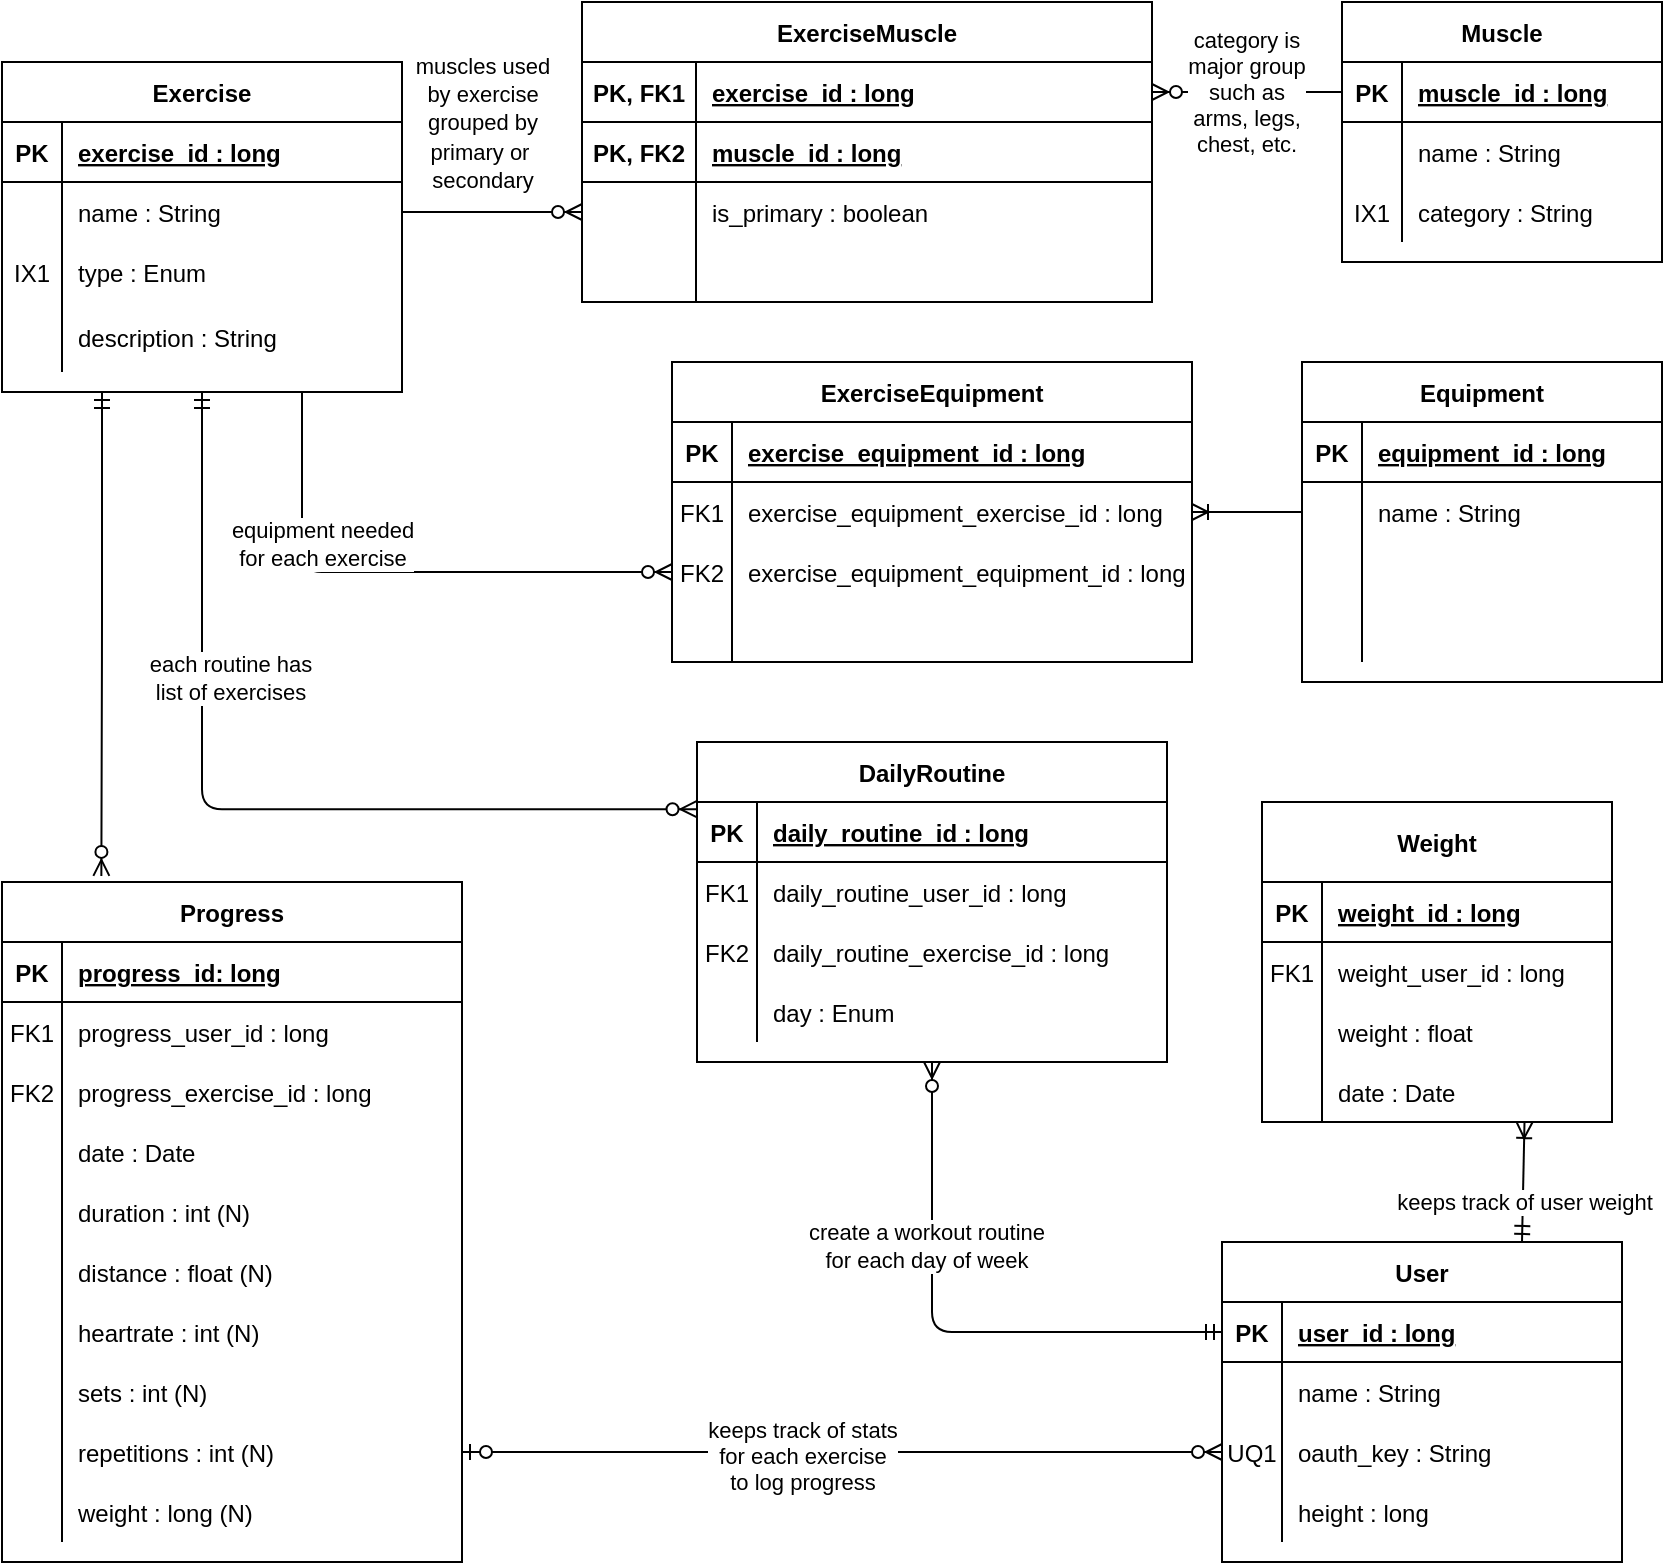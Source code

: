 <mxfile version="13.8.1" type="device"><diagram id="Q6YfByepirMHfdgDxiGw" name="Page-1"><mxGraphModel dx="1024" dy="472" grid="1" gridSize="10" guides="1" tooltips="1" connect="1" arrows="1" fold="1" page="1" pageScale="1" pageWidth="850" pageHeight="1100" math="0" shadow="0"><root><mxCell id="0"/><mxCell id="1" parent="0"/><mxCell id="9hliLJSUuDG-UG1t3mNE-100" value="" style="fontSize=12;html=1;endArrow=ERzeroToMany;endFill=1;exitX=1;exitY=0.5;exitDx=0;exitDy=0;entryX=0;entryY=0.5;entryDx=0;entryDy=0;" parent="1" source="9hliLJSUuDG-UG1t3mNE-5" edge="1" target="9hliLJSUuDG-UG1t3mNE-18"><mxGeometry width="100" height="100" relative="1" as="geometry"><mxPoint x="250" y="220" as="sourcePoint"/><mxPoint x="300" y="205" as="targetPoint"/></mxGeometry></mxCell><mxCell id="RDluwMORNLAqVn_TTHdL-29" value="&lt;span style=&quot;color: rgba(0 , 0 , 0 , 0) ; font-family: monospace ; font-size: 0px ; background-color: rgb(248 , 249 , 250)&quot;&gt;%3CmxGraphModel%3E%3Croot%3E%3CmxCell%20id%3D%220%22%2F%3E%3CmxCell%20id%3D%221%22%20parent%3D%220%22%2F%3E%3CmxCell%20id%3D%222%22%20value%3D%22muscles%20targeted%26lt%3Bbr%26gt%3Bby%20exercise%20grouped%26lt%3Bbr%26gt%3Bby%20primary%20and%26amp%3Bnbsp%3B%26lt%3Bbr%26gt%3Bsecondary%22%20style%3D%22edgeLabel%3Bhtml%3D1%3Balign%3Dcenter%3BverticalAlign%3Dmiddle%3Bresizable%3D0%3Bpoints%3D%5B%5D%3B%22%20vertex%3D%221%22%20connectable%3D%220%22%20parent%3D%221%22%3E%3CmxGeometry%20x%3D%22291%22%20y%3D%22166%22%20as%3D%22geometry%22%2F%3E%3C%2FmxCell%3E%3C%2Froot%3E%3C%2FmxGraphModel%3E&lt;/span&gt;&lt;span style=&quot;color: rgba(0 , 0 , 0 , 0) ; font-family: monospace ; font-size: 0px ; background-color: rgb(248 , 249 , 250)&quot;&gt;%3CmxGraphModel%3E%3Croot%3E%3CmxCell%20id%3D%220%22%2F%3E%3CmxCell%20id%3D%221%22%20parent%3D%220%22%2F%3E%3CmxCell%20id%3D%222%22%20value%3D%22muscles%20targeted%26lt%3Bbr%26gt%3Bby%20exercise%20grouped%26lt%3Bbr%26gt%3Bby%20primary%20and%26amp%3Bnbsp%3B%26lt%3Bbr%26gt%3Bsecondary%22%20style%3D%22edgeLabel%3Bhtml%3D1%3Balign%3Dcenter%3BverticalAlign%3Dmiddle%3Bresizable%3D0%3Bpoints%3D%5B%5D%3B%22%20vertex%3D%221%22%20connectable%3D%220%22%20parent%3D%221%22%3E%3CmxGeometry%20x%3D%22291%22%20y%3D%22166%22%20as%3D%22geometry%22%2F%3E%3C%2FmxCell%3E%3C%2Froot%3E%3C%2FmxGraphModel%3E&lt;/span&gt;" style="edgeLabel;html=1;align=center;verticalAlign=middle;resizable=0;points=[];" vertex="1" connectable="0" parent="9hliLJSUuDG-UG1t3mNE-100"><mxGeometry x="0.147" y="-1" relative="1" as="geometry"><mxPoint as="offset"/></mxGeometry></mxCell><mxCell id="9hliLJSUuDG-UG1t3mNE-103" value="" style="fontSize=12;html=1;endArrow=ERzeroToMany;entryX=0;entryY=0.5;entryDx=0;entryDy=0;exitX=0.75;exitY=1;exitDx=0;exitDy=0;edgeStyle=orthogonalEdgeStyle;endFill=1;" parent="1" source="9hliLJSUuDG-UG1t3mNE-1" target="9hliLJSUuDG-UG1t3mNE-94" edge="1"><mxGeometry width="100" height="100" relative="1" as="geometry"><mxPoint x="210" y="260" as="sourcePoint"/><mxPoint x="350" y="250" as="targetPoint"/></mxGeometry></mxCell><mxCell id="RDluwMORNLAqVn_TTHdL-28" value="equipment needed&lt;br&gt;for each exercise" style="edgeLabel;html=1;align=center;verticalAlign=middle;resizable=0;points=[];" vertex="1" connectable="0" parent="9hliLJSUuDG-UG1t3mNE-103"><mxGeometry x="-0.277" y="14" relative="1" as="geometry"><mxPoint as="offset"/></mxGeometry></mxCell><mxCell id="9hliLJSUuDG-UG1t3mNE-104" value="" style="fontSize=12;html=1;endArrow=ERoneToMany;edgeStyle=elbowEdgeStyle;entryX=1;entryY=0.5;entryDx=0;entryDy=0;exitX=0;exitY=0.5;exitDx=0;exitDy=0;" parent="1" source="9hliLJSUuDG-UG1t3mNE-31" target="9hliLJSUuDG-UG1t3mNE-91" edge="1"><mxGeometry width="100" height="100" relative="1" as="geometry"><mxPoint x="676" y="450" as="sourcePoint"/><mxPoint x="620" y="550" as="targetPoint"/></mxGeometry></mxCell><mxCell id="9hliLJSUuDG-UG1t3mNE-105" value="" style="edgeStyle=entityRelationEdgeStyle;fontSize=12;html=1;endArrow=ERzeroToMany;entryX=1;entryY=0.5;entryDx=0;entryDy=0;exitX=0;exitY=0.5;exitDx=0;exitDy=0;endFill=1;" parent="1" source="9hliLJSUuDG-UG1t3mNE-41" target="9hliLJSUuDG-UG1t3mNE-15" edge="1"><mxGeometry width="100" height="100" relative="1" as="geometry"><mxPoint x="860" y="50" as="sourcePoint"/><mxPoint x="690" y="50" as="targetPoint"/></mxGeometry></mxCell><mxCell id="RDluwMORNLAqVn_TTHdL-31" value="category is&lt;br&gt;major group&lt;br&gt;such as&lt;br&gt;arms, legs,&lt;br&gt;chest, etc." style="edgeLabel;html=1;align=center;verticalAlign=middle;resizable=0;points=[];" vertex="1" connectable="0" parent="9hliLJSUuDG-UG1t3mNE-105"><mxGeometry x="0.018" relative="1" as="geometry"><mxPoint as="offset"/></mxGeometry></mxCell><mxCell id="9hliLJSUuDG-UG1t3mNE-178" value="" style="fontSize=12;html=1;endArrow=ERoneToMany;startArrow=ERmandOne;startFill=0;exitX=0.75;exitY=0;exitDx=0;exitDy=0;entryX=0.75;entryY=1;entryDx=0;entryDy=0;" parent="1" source="9hliLJSUuDG-UG1t3mNE-108" target="9hliLJSUuDG-UG1t3mNE-124" edge="1"><mxGeometry width="100" height="100" relative="1" as="geometry"><mxPoint x="780" y="638" as="sourcePoint"/><mxPoint x="780" y="620" as="targetPoint"/></mxGeometry></mxCell><mxCell id="RDluwMORNLAqVn_TTHdL-20" value="keeps track of user weight" style="edgeLabel;html=1;align=center;verticalAlign=middle;resizable=0;points=[];" vertex="1" connectable="0" parent="9hliLJSUuDG-UG1t3mNE-178"><mxGeometry x="-0.327" relative="1" as="geometry"><mxPoint as="offset"/></mxGeometry></mxCell><mxCell id="9hliLJSUuDG-UG1t3mNE-179" value="" style="fontSize=12;html=1;endArrow=ERzeroToMany;startArrow=ERmandOne;startFill=0;exitX=0;exitY=0.5;exitDx=0;exitDy=0;edgeStyle=orthogonalEdgeStyle;elbow=vertical;entryX=0.5;entryY=1;entryDx=0;entryDy=0;endFill=1;" parent="1" source="9hliLJSUuDG-UG1t3mNE-109" target="9hliLJSUuDG-UG1t3mNE-152" edge="1"><mxGeometry width="100" height="100" relative="1" as="geometry"><mxPoint x="630" y="552" as="sourcePoint"/><mxPoint x="440" y="590" as="targetPoint"/></mxGeometry></mxCell><mxCell id="RDluwMORNLAqVn_TTHdL-21" value="create a workout routine&lt;br&gt;for each day of week" style="edgeLabel;html=1;align=center;verticalAlign=middle;resizable=0;points=[];" vertex="1" connectable="0" parent="9hliLJSUuDG-UG1t3mNE-179"><mxGeometry x="0.036" y="-43" relative="1" as="geometry"><mxPoint x="-46" y="-43" as="offset"/></mxGeometry></mxCell><mxCell id="9hliLJSUuDG-UG1t3mNE-218" value="" style="fontSize=12;html=1;endArrow=ERzeroToMany;startArrow=ERmandOne;startFill=0;entryX=-0.001;entryY=0.12;entryDx=0;entryDy=0;exitX=0.5;exitY=1;exitDx=0;exitDy=0;entryPerimeter=0;edgeStyle=orthogonalEdgeStyle;endFill=1;" parent="1" target="9hliLJSUuDG-UG1t3mNE-153" edge="1" source="9hliLJSUuDG-UG1t3mNE-1"><mxGeometry width="100" height="100" relative="1" as="geometry"><mxPoint x="160" y="260" as="sourcePoint"/><mxPoint x="185" y="340" as="targetPoint"/></mxGeometry></mxCell><mxCell id="RDluwMORNLAqVn_TTHdL-23" value="each routine has &lt;br&gt;list of exercises" style="edgeLabel;html=1;align=center;verticalAlign=middle;resizable=0;points=[];" vertex="1" connectable="0" parent="9hliLJSUuDG-UG1t3mNE-218"><mxGeometry x="-0.024" y="66" relative="1" as="geometry"><mxPoint as="offset"/></mxGeometry></mxCell><mxCell id="9hliLJSUuDG-UG1t3mNE-219" value="" style="edgeStyle=entityRelationEdgeStyle;fontSize=12;html=1;endArrow=ERzeroToMany;exitX=1;exitY=0.5;exitDx=0;exitDy=0;startArrow=ERzeroToOne;startFill=1;endFill=1;entryX=0;entryY=0.5;entryDx=0;entryDy=0;" parent="1" source="9hliLJSUuDG-UG1t3mNE-212" target="9hliLJSUuDG-UG1t3mNE-115" edge="1"><mxGeometry width="100" height="100" relative="1" as="geometry"><mxPoint x="321" y="653" as="sourcePoint"/><mxPoint x="730" y="860" as="targetPoint"/></mxGeometry></mxCell><mxCell id="RDluwMORNLAqVn_TTHdL-24" value="keeps track of stats &lt;br&gt;for each exercise&lt;br&gt;to log progress" style="edgeLabel;html=1;align=center;verticalAlign=middle;resizable=0;points=[];" vertex="1" connectable="0" parent="9hliLJSUuDG-UG1t3mNE-219"><mxGeometry x="-0.109" y="-2" relative="1" as="geometry"><mxPoint as="offset"/></mxGeometry></mxCell><mxCell id="9hliLJSUuDG-UG1t3mNE-221" value="" style="edgeStyle=orthogonalEdgeStyle;fontSize=12;html=1;endArrow=ERzeroToMany;entryX=0.216;entryY=-0.009;entryDx=0;entryDy=0;startArrow=ERmandOne;startFill=0;endFill=1;jumpSize=6;exitX=0.25;exitY=1;exitDx=0;exitDy=0;entryPerimeter=0;" parent="1" target="9hliLJSUuDG-UG1t3mNE-165" edge="1" source="9hliLJSUuDG-UG1t3mNE-1"><mxGeometry width="100" height="100" relative="1" as="geometry"><mxPoint x="30" y="265" as="sourcePoint"/><mxPoint x="520" y="430" as="targetPoint"/></mxGeometry></mxCell><mxCell id="9hliLJSUuDG-UG1t3mNE-87" value="ExerciseEquipment" style="shape=table;startSize=30;container=1;collapsible=1;childLayout=tableLayout;fixedRows=1;rowLines=0;fontStyle=1;align=center;resizeLast=1;" parent="1" vertex="1"><mxGeometry x="345" y="240" width="260" height="150" as="geometry"/></mxCell><mxCell id="9hliLJSUuDG-UG1t3mNE-88" value="" style="shape=partialRectangle;collapsible=0;dropTarget=0;pointerEvents=0;fillColor=none;top=0;left=0;bottom=1;right=0;points=[[0,0.5],[1,0.5]];portConstraint=eastwest;" parent="9hliLJSUuDG-UG1t3mNE-87" vertex="1"><mxGeometry y="30" width="260" height="30" as="geometry"/></mxCell><mxCell id="9hliLJSUuDG-UG1t3mNE-89" value="PK" style="shape=partialRectangle;connectable=0;fillColor=none;top=0;left=0;bottom=0;right=0;fontStyle=1;overflow=hidden;" parent="9hliLJSUuDG-UG1t3mNE-88" vertex="1"><mxGeometry width="30" height="30" as="geometry"/></mxCell><mxCell id="9hliLJSUuDG-UG1t3mNE-90" value="exercise_equipment_id : long" style="shape=partialRectangle;connectable=0;fillColor=none;top=0;left=0;bottom=0;right=0;align=left;spacingLeft=6;fontStyle=5;overflow=hidden;" parent="9hliLJSUuDG-UG1t3mNE-88" vertex="1"><mxGeometry x="30" width="230" height="30" as="geometry"/></mxCell><mxCell id="9hliLJSUuDG-UG1t3mNE-91" value="" style="shape=partialRectangle;collapsible=0;dropTarget=0;pointerEvents=0;fillColor=none;top=0;left=0;bottom=0;right=0;points=[[0,0.5],[1,0.5]];portConstraint=eastwest;" parent="9hliLJSUuDG-UG1t3mNE-87" vertex="1"><mxGeometry y="60" width="260" height="30" as="geometry"/></mxCell><mxCell id="9hliLJSUuDG-UG1t3mNE-92" value="FK1" style="shape=partialRectangle;connectable=0;fillColor=none;top=0;left=0;bottom=0;right=0;editable=1;overflow=hidden;" parent="9hliLJSUuDG-UG1t3mNE-91" vertex="1"><mxGeometry width="30" height="30" as="geometry"/></mxCell><mxCell id="9hliLJSUuDG-UG1t3mNE-93" value="exercise_equipment_exercise_id : long" style="shape=partialRectangle;connectable=0;fillColor=none;top=0;left=0;bottom=0;right=0;align=left;spacingLeft=6;overflow=hidden;" parent="9hliLJSUuDG-UG1t3mNE-91" vertex="1"><mxGeometry x="30" width="230" height="30" as="geometry"/></mxCell><mxCell id="9hliLJSUuDG-UG1t3mNE-94" value="" style="shape=partialRectangle;collapsible=0;dropTarget=0;pointerEvents=0;fillColor=none;top=0;left=0;bottom=0;right=0;points=[[0,0.5],[1,0.5]];portConstraint=eastwest;" parent="9hliLJSUuDG-UG1t3mNE-87" vertex="1"><mxGeometry y="90" width="260" height="30" as="geometry"/></mxCell><mxCell id="9hliLJSUuDG-UG1t3mNE-95" value="FK2" style="shape=partialRectangle;connectable=0;fillColor=none;top=0;left=0;bottom=0;right=0;editable=1;overflow=hidden;" parent="9hliLJSUuDG-UG1t3mNE-94" vertex="1"><mxGeometry width="30" height="30" as="geometry"/></mxCell><mxCell id="9hliLJSUuDG-UG1t3mNE-96" value="exercise_equipment_equipment_id : long" style="shape=partialRectangle;connectable=0;fillColor=none;top=0;left=0;bottom=0;right=0;align=left;spacingLeft=6;overflow=hidden;" parent="9hliLJSUuDG-UG1t3mNE-94" vertex="1"><mxGeometry x="30" width="230" height="30" as="geometry"/></mxCell><mxCell id="9hliLJSUuDG-UG1t3mNE-97" value="" style="shape=partialRectangle;collapsible=0;dropTarget=0;pointerEvents=0;fillColor=none;top=0;left=0;bottom=0;right=0;points=[[0,0.5],[1,0.5]];portConstraint=eastwest;" parent="9hliLJSUuDG-UG1t3mNE-87" vertex="1"><mxGeometry y="120" width="260" height="30" as="geometry"/></mxCell><mxCell id="9hliLJSUuDG-UG1t3mNE-98" value="" style="shape=partialRectangle;connectable=0;fillColor=none;top=0;left=0;bottom=0;right=0;editable=1;overflow=hidden;" parent="9hliLJSUuDG-UG1t3mNE-97" vertex="1"><mxGeometry width="30" height="30" as="geometry"/></mxCell><mxCell id="9hliLJSUuDG-UG1t3mNE-99" value="" style="shape=partialRectangle;connectable=0;fillColor=none;top=0;left=0;bottom=0;right=0;align=left;spacingLeft=6;overflow=hidden;" parent="9hliLJSUuDG-UG1t3mNE-97" vertex="1"><mxGeometry x="30" width="230" height="30" as="geometry"/></mxCell><mxCell id="9hliLJSUuDG-UG1t3mNE-1" value="Exercise" style="shape=table;startSize=30;container=1;collapsible=1;childLayout=tableLayout;fixedRows=1;rowLines=0;fontStyle=1;align=center;resizeLast=1;" parent="1" vertex="1"><mxGeometry x="10" y="90" width="200" height="165" as="geometry"/></mxCell><mxCell id="9hliLJSUuDG-UG1t3mNE-2" value="" style="shape=partialRectangle;collapsible=0;dropTarget=0;pointerEvents=0;fillColor=none;top=0;left=0;bottom=1;right=0;points=[[0,0.5],[1,0.5]];portConstraint=eastwest;" parent="9hliLJSUuDG-UG1t3mNE-1" vertex="1"><mxGeometry y="30" width="200" height="30" as="geometry"/></mxCell><mxCell id="9hliLJSUuDG-UG1t3mNE-3" value="PK" style="shape=partialRectangle;connectable=0;fillColor=none;top=0;left=0;bottom=0;right=0;fontStyle=1;overflow=hidden;" parent="9hliLJSUuDG-UG1t3mNE-2" vertex="1"><mxGeometry width="30" height="30" as="geometry"/></mxCell><mxCell id="9hliLJSUuDG-UG1t3mNE-4" value="exercise_id : long" style="shape=partialRectangle;connectable=0;fillColor=none;top=0;left=0;bottom=0;right=0;align=left;spacingLeft=6;fontStyle=5;overflow=hidden;" parent="9hliLJSUuDG-UG1t3mNE-2" vertex="1"><mxGeometry x="30" width="170" height="30" as="geometry"/></mxCell><mxCell id="9hliLJSUuDG-UG1t3mNE-5" value="" style="shape=partialRectangle;collapsible=0;dropTarget=0;pointerEvents=0;fillColor=none;top=0;left=0;bottom=0;right=0;points=[[0,0.5],[1,0.5]];portConstraint=eastwest;" parent="9hliLJSUuDG-UG1t3mNE-1" vertex="1"><mxGeometry y="60" width="200" height="30" as="geometry"/></mxCell><mxCell id="9hliLJSUuDG-UG1t3mNE-6" value="" style="shape=partialRectangle;connectable=0;fillColor=none;top=0;left=0;bottom=0;right=0;editable=1;overflow=hidden;" parent="9hliLJSUuDG-UG1t3mNE-5" vertex="1"><mxGeometry width="30" height="30" as="geometry"/></mxCell><mxCell id="9hliLJSUuDG-UG1t3mNE-7" value="name : String" style="shape=partialRectangle;connectable=0;fillColor=none;top=0;left=0;bottom=0;right=0;align=left;spacingLeft=6;overflow=hidden;" parent="9hliLJSUuDG-UG1t3mNE-5" vertex="1"><mxGeometry x="30" width="170" height="30" as="geometry"/></mxCell><mxCell id="9hliLJSUuDG-UG1t3mNE-8" value="" style="shape=partialRectangle;collapsible=0;dropTarget=0;pointerEvents=0;fillColor=none;top=0;left=0;bottom=0;right=0;points=[[0,0.5],[1,0.5]];portConstraint=eastwest;" parent="9hliLJSUuDG-UG1t3mNE-1" vertex="1"><mxGeometry y="90" width="200" height="30" as="geometry"/></mxCell><mxCell id="9hliLJSUuDG-UG1t3mNE-9" value="IX1" style="shape=partialRectangle;connectable=0;fillColor=none;top=0;left=0;bottom=0;right=0;editable=1;overflow=hidden;" parent="9hliLJSUuDG-UG1t3mNE-8" vertex="1"><mxGeometry width="30" height="30" as="geometry"/></mxCell><mxCell id="9hliLJSUuDG-UG1t3mNE-10" value="type : Enum" style="shape=partialRectangle;connectable=0;fillColor=none;top=0;left=0;bottom=0;right=0;align=left;spacingLeft=6;overflow=hidden;" parent="9hliLJSUuDG-UG1t3mNE-8" vertex="1"><mxGeometry x="30" width="170" height="30" as="geometry"/></mxCell><mxCell id="9hliLJSUuDG-UG1t3mNE-71" value="" style="shape=partialRectangle;collapsible=0;dropTarget=0;pointerEvents=0;fillColor=none;top=0;left=0;bottom=0;right=0;points=[[0,0.5],[1,0.5]];portConstraint=eastwest;" parent="9hliLJSUuDG-UG1t3mNE-1" vertex="1"><mxGeometry y="120" width="200" height="35" as="geometry"/></mxCell><mxCell id="9hliLJSUuDG-UG1t3mNE-72" value="" style="shape=partialRectangle;connectable=0;fillColor=none;top=0;left=0;bottom=0;right=0;editable=1;overflow=hidden;" parent="9hliLJSUuDG-UG1t3mNE-71" vertex="1"><mxGeometry width="30" height="35" as="geometry"/></mxCell><mxCell id="9hliLJSUuDG-UG1t3mNE-73" value="description : String" style="shape=partialRectangle;connectable=0;fillColor=none;top=0;left=0;bottom=0;right=0;align=left;spacingLeft=6;overflow=hidden;" parent="9hliLJSUuDG-UG1t3mNE-71" vertex="1"><mxGeometry x="30" width="170" height="35" as="geometry"/></mxCell><mxCell id="9hliLJSUuDG-UG1t3mNE-40" value="Muscle" style="shape=table;startSize=30;container=1;collapsible=1;childLayout=tableLayout;fixedRows=1;rowLines=0;fontStyle=1;align=center;resizeLast=1;" parent="1" vertex="1"><mxGeometry x="680" y="60" width="160" height="130" as="geometry"/></mxCell><mxCell id="9hliLJSUuDG-UG1t3mNE-41" value="" style="shape=partialRectangle;collapsible=0;dropTarget=0;pointerEvents=0;fillColor=none;top=0;left=0;bottom=1;right=0;points=[[0,0.5],[1,0.5]];portConstraint=eastwest;" parent="9hliLJSUuDG-UG1t3mNE-40" vertex="1"><mxGeometry y="30" width="160" height="30" as="geometry"/></mxCell><mxCell id="9hliLJSUuDG-UG1t3mNE-42" value="PK" style="shape=partialRectangle;connectable=0;fillColor=none;top=0;left=0;bottom=0;right=0;fontStyle=1;overflow=hidden;" parent="9hliLJSUuDG-UG1t3mNE-41" vertex="1"><mxGeometry width="30" height="30" as="geometry"/></mxCell><mxCell id="9hliLJSUuDG-UG1t3mNE-43" value="muscle_id : long" style="shape=partialRectangle;connectable=0;fillColor=none;top=0;left=0;bottom=0;right=0;align=left;spacingLeft=6;fontStyle=5;overflow=hidden;" parent="9hliLJSUuDG-UG1t3mNE-41" vertex="1"><mxGeometry x="30" width="130" height="30" as="geometry"/></mxCell><mxCell id="9hliLJSUuDG-UG1t3mNE-44" value="" style="shape=partialRectangle;collapsible=0;dropTarget=0;pointerEvents=0;fillColor=none;top=0;left=0;bottom=0;right=0;points=[[0,0.5],[1,0.5]];portConstraint=eastwest;" parent="9hliLJSUuDG-UG1t3mNE-40" vertex="1"><mxGeometry y="60" width="160" height="30" as="geometry"/></mxCell><mxCell id="9hliLJSUuDG-UG1t3mNE-45" value="" style="shape=partialRectangle;connectable=0;fillColor=none;top=0;left=0;bottom=0;right=0;editable=1;overflow=hidden;" parent="9hliLJSUuDG-UG1t3mNE-44" vertex="1"><mxGeometry width="30" height="30" as="geometry"/></mxCell><mxCell id="9hliLJSUuDG-UG1t3mNE-46" value="name : String" style="shape=partialRectangle;connectable=0;fillColor=none;top=0;left=0;bottom=0;right=0;align=left;spacingLeft=6;overflow=hidden;" parent="9hliLJSUuDG-UG1t3mNE-44" vertex="1"><mxGeometry x="30" width="130" height="30" as="geometry"/></mxCell><mxCell id="9hliLJSUuDG-UG1t3mNE-47" value="" style="shape=partialRectangle;collapsible=0;dropTarget=0;pointerEvents=0;fillColor=none;top=0;left=0;bottom=0;right=0;points=[[0,0.5],[1,0.5]];portConstraint=eastwest;" parent="9hliLJSUuDG-UG1t3mNE-40" vertex="1"><mxGeometry y="90" width="160" height="30" as="geometry"/></mxCell><mxCell id="9hliLJSUuDG-UG1t3mNE-48" value="IX1" style="shape=partialRectangle;connectable=0;fillColor=none;top=0;left=0;bottom=0;right=0;editable=1;overflow=hidden;" parent="9hliLJSUuDG-UG1t3mNE-47" vertex="1"><mxGeometry width="30" height="30" as="geometry"/></mxCell><mxCell id="9hliLJSUuDG-UG1t3mNE-49" value="category : String" style="shape=partialRectangle;connectable=0;fillColor=none;top=0;left=0;bottom=0;right=0;align=left;spacingLeft=6;overflow=hidden;" parent="9hliLJSUuDG-UG1t3mNE-47" vertex="1"><mxGeometry x="30" width="130" height="30" as="geometry"/></mxCell><mxCell id="9hliLJSUuDG-UG1t3mNE-152" value="DailyRoutine" style="shape=table;startSize=30;container=1;collapsible=1;childLayout=tableLayout;fixedRows=1;rowLines=0;fontStyle=1;align=center;resizeLast=1;" parent="1" vertex="1"><mxGeometry x="357.5" y="430" width="235" height="160" as="geometry"/></mxCell><mxCell id="9hliLJSUuDG-UG1t3mNE-153" value="" style="shape=partialRectangle;collapsible=0;dropTarget=0;pointerEvents=0;fillColor=none;top=0;left=0;bottom=1;right=0;points=[[0,0.5],[1,0.5]];portConstraint=eastwest;" parent="9hliLJSUuDG-UG1t3mNE-152" vertex="1"><mxGeometry y="30" width="235" height="30" as="geometry"/></mxCell><mxCell id="9hliLJSUuDG-UG1t3mNE-154" value="PK" style="shape=partialRectangle;connectable=0;fillColor=none;top=0;left=0;bottom=0;right=0;fontStyle=1;overflow=hidden;" parent="9hliLJSUuDG-UG1t3mNE-153" vertex="1"><mxGeometry width="30" height="30" as="geometry"/></mxCell><mxCell id="9hliLJSUuDG-UG1t3mNE-155" value="daily_routine_id : long" style="shape=partialRectangle;connectable=0;fillColor=none;top=0;left=0;bottom=0;right=0;align=left;spacingLeft=6;fontStyle=5;overflow=hidden;" parent="9hliLJSUuDG-UG1t3mNE-153" vertex="1"><mxGeometry x="30" width="205" height="30" as="geometry"/></mxCell><mxCell id="9hliLJSUuDG-UG1t3mNE-156" value="" style="shape=partialRectangle;collapsible=0;dropTarget=0;pointerEvents=0;fillColor=none;top=0;left=0;bottom=0;right=0;points=[[0,0.5],[1,0.5]];portConstraint=eastwest;" parent="9hliLJSUuDG-UG1t3mNE-152" vertex="1"><mxGeometry y="60" width="235" height="30" as="geometry"/></mxCell><mxCell id="9hliLJSUuDG-UG1t3mNE-157" value="FK1" style="shape=partialRectangle;connectable=0;fillColor=none;top=0;left=0;bottom=0;right=0;editable=1;overflow=hidden;" parent="9hliLJSUuDG-UG1t3mNE-156" vertex="1"><mxGeometry width="30" height="30" as="geometry"/></mxCell><mxCell id="9hliLJSUuDG-UG1t3mNE-158" value="daily_routine_user_id : long" style="shape=partialRectangle;connectable=0;fillColor=none;top=0;left=0;bottom=0;right=0;align=left;spacingLeft=6;overflow=hidden;" parent="9hliLJSUuDG-UG1t3mNE-156" vertex="1"><mxGeometry x="30" width="205" height="30" as="geometry"/></mxCell><mxCell id="9hliLJSUuDG-UG1t3mNE-159" value="" style="shape=partialRectangle;collapsible=0;dropTarget=0;pointerEvents=0;fillColor=none;top=0;left=0;bottom=0;right=0;points=[[0,0.5],[1,0.5]];portConstraint=eastwest;" parent="9hliLJSUuDG-UG1t3mNE-152" vertex="1"><mxGeometry y="90" width="235" height="30" as="geometry"/></mxCell><mxCell id="9hliLJSUuDG-UG1t3mNE-160" value="FK2" style="shape=partialRectangle;connectable=0;fillColor=none;top=0;left=0;bottom=0;right=0;editable=1;overflow=hidden;" parent="9hliLJSUuDG-UG1t3mNE-159" vertex="1"><mxGeometry width="30" height="30" as="geometry"/></mxCell><mxCell id="9hliLJSUuDG-UG1t3mNE-161" value="daily_routine_exercise_id : long" style="shape=partialRectangle;connectable=0;fillColor=none;top=0;left=0;bottom=0;right=0;align=left;spacingLeft=6;overflow=hidden;" parent="9hliLJSUuDG-UG1t3mNE-159" vertex="1"><mxGeometry x="30" width="205" height="30" as="geometry"/></mxCell><mxCell id="RDluwMORNLAqVn_TTHdL-8" value="" style="shape=partialRectangle;collapsible=0;dropTarget=0;pointerEvents=0;fillColor=none;top=0;left=0;bottom=0;right=0;points=[[0,0.5],[1,0.5]];portConstraint=eastwest;" vertex="1" parent="9hliLJSUuDG-UG1t3mNE-152"><mxGeometry y="120" width="235" height="30" as="geometry"/></mxCell><mxCell id="RDluwMORNLAqVn_TTHdL-9" value="" style="shape=partialRectangle;connectable=0;fillColor=none;top=0;left=0;bottom=0;right=0;editable=1;overflow=hidden;" vertex="1" parent="RDluwMORNLAqVn_TTHdL-8"><mxGeometry width="30" height="30" as="geometry"/></mxCell><mxCell id="RDluwMORNLAqVn_TTHdL-10" value="day : Enum" style="shape=partialRectangle;connectable=0;fillColor=none;top=0;left=0;bottom=0;right=0;align=left;spacingLeft=6;overflow=hidden;" vertex="1" parent="RDluwMORNLAqVn_TTHdL-8"><mxGeometry x="30" width="205" height="30" as="geometry"/></mxCell><mxCell id="9hliLJSUuDG-UG1t3mNE-27" value="Equipment" style="shape=table;startSize=30;container=1;collapsible=1;childLayout=tableLayout;fixedRows=1;rowLines=0;fontStyle=1;align=center;resizeLast=1;" parent="1" vertex="1"><mxGeometry x="660" y="240" width="180" height="160" as="geometry"/></mxCell><mxCell id="9hliLJSUuDG-UG1t3mNE-28" value="" style="shape=partialRectangle;collapsible=0;dropTarget=0;pointerEvents=0;fillColor=none;top=0;left=0;bottom=1;right=0;points=[[0,0.5],[1,0.5]];portConstraint=eastwest;" parent="9hliLJSUuDG-UG1t3mNE-27" vertex="1"><mxGeometry y="30" width="180" height="30" as="geometry"/></mxCell><mxCell id="9hliLJSUuDG-UG1t3mNE-29" value="PK" style="shape=partialRectangle;connectable=0;fillColor=none;top=0;left=0;bottom=0;right=0;fontStyle=1;overflow=hidden;" parent="9hliLJSUuDG-UG1t3mNE-28" vertex="1"><mxGeometry width="30" height="30" as="geometry"/></mxCell><mxCell id="9hliLJSUuDG-UG1t3mNE-30" value="equipment_id : long" style="shape=partialRectangle;connectable=0;fillColor=none;top=0;left=0;bottom=0;right=0;align=left;spacingLeft=6;fontStyle=5;overflow=hidden;" parent="9hliLJSUuDG-UG1t3mNE-28" vertex="1"><mxGeometry x="30" width="150" height="30" as="geometry"/></mxCell><mxCell id="9hliLJSUuDG-UG1t3mNE-31" value="" style="shape=partialRectangle;collapsible=0;dropTarget=0;pointerEvents=0;fillColor=none;top=0;left=0;bottom=0;right=0;points=[[0,0.5],[1,0.5]];portConstraint=eastwest;" parent="9hliLJSUuDG-UG1t3mNE-27" vertex="1"><mxGeometry y="60" width="180" height="30" as="geometry"/></mxCell><mxCell id="9hliLJSUuDG-UG1t3mNE-32" value="" style="shape=partialRectangle;connectable=0;fillColor=none;top=0;left=0;bottom=0;right=0;editable=1;overflow=hidden;" parent="9hliLJSUuDG-UG1t3mNE-31" vertex="1"><mxGeometry width="30" height="30" as="geometry"/></mxCell><mxCell id="9hliLJSUuDG-UG1t3mNE-33" value="name : String" style="shape=partialRectangle;connectable=0;fillColor=none;top=0;left=0;bottom=0;right=0;align=left;spacingLeft=6;overflow=hidden;" parent="9hliLJSUuDG-UG1t3mNE-31" vertex="1"><mxGeometry x="30" width="150" height="30" as="geometry"/></mxCell><mxCell id="9hliLJSUuDG-UG1t3mNE-34" value="" style="shape=partialRectangle;collapsible=0;dropTarget=0;pointerEvents=0;fillColor=none;top=0;left=0;bottom=0;right=0;points=[[0,0.5],[1,0.5]];portConstraint=eastwest;" parent="9hliLJSUuDG-UG1t3mNE-27" vertex="1"><mxGeometry y="90" width="180" height="30" as="geometry"/></mxCell><mxCell id="9hliLJSUuDG-UG1t3mNE-35" value="" style="shape=partialRectangle;connectable=0;fillColor=none;top=0;left=0;bottom=0;right=0;editable=1;overflow=hidden;" parent="9hliLJSUuDG-UG1t3mNE-34" vertex="1"><mxGeometry width="30" height="30" as="geometry"/></mxCell><mxCell id="9hliLJSUuDG-UG1t3mNE-36" value="" style="shape=partialRectangle;connectable=0;fillColor=none;top=0;left=0;bottom=0;right=0;align=left;spacingLeft=6;overflow=hidden;" parent="9hliLJSUuDG-UG1t3mNE-34" vertex="1"><mxGeometry x="30" width="150" height="30" as="geometry"/></mxCell><mxCell id="9hliLJSUuDG-UG1t3mNE-37" value="" style="shape=partialRectangle;collapsible=0;dropTarget=0;pointerEvents=0;fillColor=none;top=0;left=0;bottom=0;right=0;points=[[0,0.5],[1,0.5]];portConstraint=eastwest;" parent="9hliLJSUuDG-UG1t3mNE-27" vertex="1"><mxGeometry y="120" width="180" height="30" as="geometry"/></mxCell><mxCell id="9hliLJSUuDG-UG1t3mNE-38" value="" style="shape=partialRectangle;connectable=0;fillColor=none;top=0;left=0;bottom=0;right=0;editable=1;overflow=hidden;" parent="9hliLJSUuDG-UG1t3mNE-37" vertex="1"><mxGeometry width="30" height="30" as="geometry"/></mxCell><mxCell id="9hliLJSUuDG-UG1t3mNE-39" value="" style="shape=partialRectangle;connectable=0;fillColor=none;top=0;left=0;bottom=0;right=0;align=left;spacingLeft=6;overflow=hidden;" parent="9hliLJSUuDG-UG1t3mNE-37" vertex="1"><mxGeometry x="30" width="150" height="30" as="geometry"/></mxCell><mxCell id="9hliLJSUuDG-UG1t3mNE-14" value="ExerciseMuscle" style="shape=table;startSize=30;container=1;collapsible=1;childLayout=tableLayout;fixedRows=1;rowLines=0;fontStyle=1;align=center;resizeLast=1;" parent="1" vertex="1"><mxGeometry x="300" y="60" width="285" height="150" as="geometry"/></mxCell><mxCell id="9hliLJSUuDG-UG1t3mNE-15" value="" style="shape=partialRectangle;collapsible=0;dropTarget=0;pointerEvents=0;fillColor=none;top=0;left=0;bottom=1;right=0;points=[[0,0.5],[1,0.5]];portConstraint=eastwest;" parent="9hliLJSUuDG-UG1t3mNE-14" vertex="1"><mxGeometry y="30" width="285" height="30" as="geometry"/></mxCell><mxCell id="9hliLJSUuDG-UG1t3mNE-16" value="PK, FK1" style="shape=partialRectangle;connectable=0;fillColor=none;top=0;left=0;bottom=0;right=0;fontStyle=1;overflow=hidden;" parent="9hliLJSUuDG-UG1t3mNE-15" vertex="1"><mxGeometry width="57" height="30" as="geometry"/></mxCell><mxCell id="9hliLJSUuDG-UG1t3mNE-17" value="exercise_id : long" style="shape=partialRectangle;connectable=0;fillColor=none;top=0;left=0;bottom=0;right=0;align=left;spacingLeft=6;fontStyle=5;overflow=hidden;" parent="9hliLJSUuDG-UG1t3mNE-15" vertex="1"><mxGeometry x="57" width="228" height="30" as="geometry"/></mxCell><mxCell id="RDluwMORNLAqVn_TTHdL-16" value="" style="shape=partialRectangle;collapsible=0;dropTarget=0;pointerEvents=0;fillColor=none;top=0;left=0;bottom=1;right=0;points=[[0,0.5],[1,0.5]];portConstraint=eastwest;" vertex="1" parent="9hliLJSUuDG-UG1t3mNE-14"><mxGeometry y="60" width="285" height="30" as="geometry"/></mxCell><mxCell id="RDluwMORNLAqVn_TTHdL-17" value="PK, FK2" style="shape=partialRectangle;connectable=0;fillColor=none;top=0;left=0;bottom=0;right=0;fontStyle=1;overflow=hidden;" vertex="1" parent="RDluwMORNLAqVn_TTHdL-16"><mxGeometry width="57" height="30" as="geometry"/></mxCell><mxCell id="RDluwMORNLAqVn_TTHdL-18" value="muscle_id : long" style="shape=partialRectangle;connectable=0;fillColor=none;top=0;left=0;bottom=0;right=0;align=left;spacingLeft=6;fontStyle=5;overflow=hidden;" vertex="1" parent="RDluwMORNLAqVn_TTHdL-16"><mxGeometry x="57" width="228" height="30" as="geometry"/></mxCell><mxCell id="9hliLJSUuDG-UG1t3mNE-18" value="" style="shape=partialRectangle;collapsible=0;dropTarget=0;pointerEvents=0;fillColor=none;top=0;left=0;bottom=0;right=0;points=[[0,0.5],[1,0.5]];portConstraint=eastwest;" parent="9hliLJSUuDG-UG1t3mNE-14" vertex="1"><mxGeometry y="90" width="285" height="30" as="geometry"/></mxCell><mxCell id="9hliLJSUuDG-UG1t3mNE-19" value="" style="shape=partialRectangle;connectable=0;fillColor=none;top=0;left=0;bottom=0;right=0;editable=1;overflow=hidden;" parent="9hliLJSUuDG-UG1t3mNE-18" vertex="1"><mxGeometry width="57" height="30" as="geometry"/></mxCell><mxCell id="9hliLJSUuDG-UG1t3mNE-20" value="is_primary : boolean" style="shape=partialRectangle;connectable=0;fillColor=none;top=0;left=0;bottom=0;right=0;align=left;spacingLeft=6;overflow=hidden;" parent="9hliLJSUuDG-UG1t3mNE-18" vertex="1"><mxGeometry x="57" width="228" height="30" as="geometry"/></mxCell><mxCell id="9hliLJSUuDG-UG1t3mNE-21" value="" style="shape=partialRectangle;collapsible=0;dropTarget=0;pointerEvents=0;fillColor=none;top=0;left=0;bottom=0;right=0;points=[[0,0.5],[1,0.5]];portConstraint=eastwest;" parent="9hliLJSUuDG-UG1t3mNE-14" vertex="1"><mxGeometry y="120" width="285" height="30" as="geometry"/></mxCell><mxCell id="9hliLJSUuDG-UG1t3mNE-22" value="" style="shape=partialRectangle;connectable=0;fillColor=none;top=0;left=0;bottom=0;right=0;editable=1;overflow=hidden;" parent="9hliLJSUuDG-UG1t3mNE-21" vertex="1"><mxGeometry width="57" height="30" as="geometry"/></mxCell><mxCell id="9hliLJSUuDG-UG1t3mNE-23" value="" style="shape=partialRectangle;connectable=0;fillColor=none;top=0;left=0;bottom=0;right=0;align=left;spacingLeft=6;overflow=hidden;" parent="9hliLJSUuDG-UG1t3mNE-21" vertex="1"><mxGeometry x="57" width="228" height="30" as="geometry"/></mxCell><mxCell id="9hliLJSUuDG-UG1t3mNE-108" value="User" style="shape=table;startSize=30;container=1;collapsible=1;childLayout=tableLayout;fixedRows=1;rowLines=0;fontStyle=1;align=center;resizeLast=1;" parent="1" vertex="1"><mxGeometry x="620" y="680" width="200" height="160" as="geometry"/></mxCell><mxCell id="9hliLJSUuDG-UG1t3mNE-109" value="" style="shape=partialRectangle;collapsible=0;dropTarget=0;pointerEvents=0;fillColor=none;top=0;left=0;bottom=1;right=0;points=[[0,0.5],[1,0.5]];portConstraint=eastwest;" parent="9hliLJSUuDG-UG1t3mNE-108" vertex="1"><mxGeometry y="30" width="200" height="30" as="geometry"/></mxCell><mxCell id="9hliLJSUuDG-UG1t3mNE-110" value="PK" style="shape=partialRectangle;connectable=0;fillColor=none;top=0;left=0;bottom=0;right=0;fontStyle=1;overflow=hidden;" parent="9hliLJSUuDG-UG1t3mNE-109" vertex="1"><mxGeometry width="30" height="30" as="geometry"/></mxCell><mxCell id="9hliLJSUuDG-UG1t3mNE-111" value="user_id : long" style="shape=partialRectangle;connectable=0;fillColor=none;top=0;left=0;bottom=0;right=0;align=left;spacingLeft=6;fontStyle=5;overflow=hidden;" parent="9hliLJSUuDG-UG1t3mNE-109" vertex="1"><mxGeometry x="30" width="170" height="30" as="geometry"/></mxCell><mxCell id="9hliLJSUuDG-UG1t3mNE-112" value="" style="shape=partialRectangle;collapsible=0;dropTarget=0;pointerEvents=0;fillColor=none;top=0;left=0;bottom=0;right=0;points=[[0,0.5],[1,0.5]];portConstraint=eastwest;" parent="9hliLJSUuDG-UG1t3mNE-108" vertex="1"><mxGeometry y="60" width="200" height="30" as="geometry"/></mxCell><mxCell id="9hliLJSUuDG-UG1t3mNE-113" value="" style="shape=partialRectangle;connectable=0;fillColor=none;top=0;left=0;bottom=0;right=0;editable=1;overflow=hidden;" parent="9hliLJSUuDG-UG1t3mNE-112" vertex="1"><mxGeometry width="30" height="30" as="geometry"/></mxCell><mxCell id="9hliLJSUuDG-UG1t3mNE-114" value="name : String" style="shape=partialRectangle;connectable=0;fillColor=none;top=0;left=0;bottom=0;right=0;align=left;spacingLeft=6;overflow=hidden;" parent="9hliLJSUuDG-UG1t3mNE-112" vertex="1"><mxGeometry x="30" width="170" height="30" as="geometry"/></mxCell><mxCell id="9hliLJSUuDG-UG1t3mNE-115" value="" style="shape=partialRectangle;collapsible=0;dropTarget=0;pointerEvents=0;fillColor=none;top=0;left=0;bottom=0;right=0;points=[[0,0.5],[1,0.5]];portConstraint=eastwest;" parent="9hliLJSUuDG-UG1t3mNE-108" vertex="1"><mxGeometry y="90" width="200" height="30" as="geometry"/></mxCell><mxCell id="9hliLJSUuDG-UG1t3mNE-116" value="UQ1" style="shape=partialRectangle;connectable=0;fillColor=none;top=0;left=0;bottom=0;right=0;editable=1;overflow=hidden;" parent="9hliLJSUuDG-UG1t3mNE-115" vertex="1"><mxGeometry width="30" height="30" as="geometry"/></mxCell><mxCell id="9hliLJSUuDG-UG1t3mNE-117" value="oauth_key : String" style="shape=partialRectangle;connectable=0;fillColor=none;top=0;left=0;bottom=0;right=0;align=left;spacingLeft=6;overflow=hidden;" parent="9hliLJSUuDG-UG1t3mNE-115" vertex="1"><mxGeometry x="30" width="170" height="30" as="geometry"/></mxCell><mxCell id="9hliLJSUuDG-UG1t3mNE-118" value="" style="shape=partialRectangle;collapsible=0;dropTarget=0;pointerEvents=0;fillColor=none;top=0;left=0;bottom=0;right=0;points=[[0,0.5],[1,0.5]];portConstraint=eastwest;" parent="9hliLJSUuDG-UG1t3mNE-108" vertex="1"><mxGeometry y="120" width="200" height="30" as="geometry"/></mxCell><mxCell id="9hliLJSUuDG-UG1t3mNE-119" value="" style="shape=partialRectangle;connectable=0;fillColor=none;top=0;left=0;bottom=0;right=0;editable=1;overflow=hidden;" parent="9hliLJSUuDG-UG1t3mNE-118" vertex="1"><mxGeometry width="30" height="30" as="geometry"/></mxCell><mxCell id="9hliLJSUuDG-UG1t3mNE-120" value="height : long" style="shape=partialRectangle;connectable=0;fillColor=none;top=0;left=0;bottom=0;right=0;align=left;spacingLeft=6;overflow=hidden;" parent="9hliLJSUuDG-UG1t3mNE-118" vertex="1"><mxGeometry x="30" width="170" height="30" as="geometry"/></mxCell><mxCell id="9hliLJSUuDG-UG1t3mNE-124" value="Weight" style="shape=table;startSize=40;container=1;collapsible=1;childLayout=tableLayout;fixedRows=1;rowLines=0;fontStyle=1;align=center;resizeLast=1;" parent="1" vertex="1"><mxGeometry x="640" y="460" width="175" height="160" as="geometry"/></mxCell><mxCell id="9hliLJSUuDG-UG1t3mNE-125" value="" style="shape=partialRectangle;collapsible=0;dropTarget=0;pointerEvents=0;fillColor=none;top=0;left=0;bottom=1;right=0;points=[[0,0.5],[1,0.5]];portConstraint=eastwest;" parent="9hliLJSUuDG-UG1t3mNE-124" vertex="1"><mxGeometry y="40" width="175" height="30" as="geometry"/></mxCell><mxCell id="9hliLJSUuDG-UG1t3mNE-126" value="PK" style="shape=partialRectangle;connectable=0;fillColor=none;top=0;left=0;bottom=0;right=0;fontStyle=1;overflow=hidden;" parent="9hliLJSUuDG-UG1t3mNE-125" vertex="1"><mxGeometry width="30" height="30" as="geometry"/></mxCell><mxCell id="9hliLJSUuDG-UG1t3mNE-127" value="weight_id : long" style="shape=partialRectangle;connectable=0;fillColor=none;top=0;left=0;bottom=0;right=0;align=left;spacingLeft=6;fontStyle=5;overflow=hidden;" parent="9hliLJSUuDG-UG1t3mNE-125" vertex="1"><mxGeometry x="30" width="145" height="30" as="geometry"/></mxCell><mxCell id="9hliLJSUuDG-UG1t3mNE-128" value="" style="shape=partialRectangle;collapsible=0;dropTarget=0;pointerEvents=0;fillColor=none;top=0;left=0;bottom=0;right=0;points=[[0,0.5],[1,0.5]];portConstraint=eastwest;" parent="9hliLJSUuDG-UG1t3mNE-124" vertex="1"><mxGeometry y="70" width="175" height="30" as="geometry"/></mxCell><mxCell id="9hliLJSUuDG-UG1t3mNE-129" value="FK1" style="shape=partialRectangle;connectable=0;fillColor=none;top=0;left=0;bottom=0;right=0;editable=1;overflow=hidden;" parent="9hliLJSUuDG-UG1t3mNE-128" vertex="1"><mxGeometry width="30" height="30" as="geometry"/></mxCell><mxCell id="9hliLJSUuDG-UG1t3mNE-130" value="weight_user_id : long" style="shape=partialRectangle;connectable=0;fillColor=none;top=0;left=0;bottom=0;right=0;align=left;spacingLeft=6;overflow=hidden;" parent="9hliLJSUuDG-UG1t3mNE-128" vertex="1"><mxGeometry x="30" width="145" height="30" as="geometry"/></mxCell><mxCell id="9hliLJSUuDG-UG1t3mNE-131" value="" style="shape=partialRectangle;collapsible=0;dropTarget=0;pointerEvents=0;fillColor=none;top=0;left=0;bottom=0;right=0;points=[[0,0.5],[1,0.5]];portConstraint=eastwest;" parent="9hliLJSUuDG-UG1t3mNE-124" vertex="1"><mxGeometry y="100" width="175" height="30" as="geometry"/></mxCell><mxCell id="9hliLJSUuDG-UG1t3mNE-132" value="" style="shape=partialRectangle;connectable=0;fillColor=none;top=0;left=0;bottom=0;right=0;editable=1;overflow=hidden;" parent="9hliLJSUuDG-UG1t3mNE-131" vertex="1"><mxGeometry width="30" height="30" as="geometry"/></mxCell><mxCell id="9hliLJSUuDG-UG1t3mNE-133" value="weight : float" style="shape=partialRectangle;connectable=0;fillColor=none;top=0;left=0;bottom=0;right=0;align=left;spacingLeft=6;overflow=hidden;" parent="9hliLJSUuDG-UG1t3mNE-131" vertex="1"><mxGeometry x="30" width="145" height="30" as="geometry"/></mxCell><mxCell id="RDluwMORNLAqVn_TTHdL-11" value="" style="shape=partialRectangle;collapsible=0;dropTarget=0;pointerEvents=0;fillColor=none;top=0;left=0;bottom=0;right=0;points=[[0,0.5],[1,0.5]];portConstraint=eastwest;" vertex="1" parent="9hliLJSUuDG-UG1t3mNE-124"><mxGeometry y="130" width="175" height="30" as="geometry"/></mxCell><mxCell id="RDluwMORNLAqVn_TTHdL-12" value="" style="shape=partialRectangle;connectable=0;fillColor=none;top=0;left=0;bottom=0;right=0;editable=1;overflow=hidden;" vertex="1" parent="RDluwMORNLAqVn_TTHdL-11"><mxGeometry width="30" height="30" as="geometry"/></mxCell><mxCell id="RDluwMORNLAqVn_TTHdL-13" value="date : Date" style="shape=partialRectangle;connectable=0;fillColor=none;top=0;left=0;bottom=0;right=0;align=left;spacingLeft=6;overflow=hidden;" vertex="1" parent="RDluwMORNLAqVn_TTHdL-11"><mxGeometry x="30" width="145" height="30" as="geometry"/></mxCell><mxCell id="9hliLJSUuDG-UG1t3mNE-165" value="Progress" style="shape=table;startSize=30;container=1;collapsible=1;childLayout=tableLayout;fixedRows=1;rowLines=0;fontStyle=1;align=center;resizeLast=1;" parent="1" vertex="1"><mxGeometry x="10" y="500" width="230" height="340" as="geometry"/></mxCell><mxCell id="9hliLJSUuDG-UG1t3mNE-166" value="" style="shape=partialRectangle;collapsible=0;dropTarget=0;pointerEvents=0;fillColor=none;top=0;left=0;bottom=1;right=0;points=[[0,0.5],[1,0.5]];portConstraint=eastwest;" parent="9hliLJSUuDG-UG1t3mNE-165" vertex="1"><mxGeometry y="30" width="230" height="30" as="geometry"/></mxCell><mxCell id="9hliLJSUuDG-UG1t3mNE-167" value="PK" style="shape=partialRectangle;connectable=0;fillColor=none;top=0;left=0;bottom=0;right=0;fontStyle=1;overflow=hidden;" parent="9hliLJSUuDG-UG1t3mNE-166" vertex="1"><mxGeometry width="30" height="30" as="geometry"/></mxCell><mxCell id="9hliLJSUuDG-UG1t3mNE-168" value="progress_id: long" style="shape=partialRectangle;connectable=0;fillColor=none;top=0;left=0;bottom=0;right=0;align=left;spacingLeft=6;fontStyle=5;overflow=hidden;" parent="9hliLJSUuDG-UG1t3mNE-166" vertex="1"><mxGeometry x="30" width="200" height="30" as="geometry"/></mxCell><mxCell id="9hliLJSUuDG-UG1t3mNE-169" value="" style="shape=partialRectangle;collapsible=0;dropTarget=0;pointerEvents=0;fillColor=none;top=0;left=0;bottom=0;right=0;points=[[0,0.5],[1,0.5]];portConstraint=eastwest;" parent="9hliLJSUuDG-UG1t3mNE-165" vertex="1"><mxGeometry y="60" width="230" height="30" as="geometry"/></mxCell><mxCell id="9hliLJSUuDG-UG1t3mNE-170" value="FK1" style="shape=partialRectangle;connectable=0;fillColor=none;top=0;left=0;bottom=0;right=0;editable=1;overflow=hidden;" parent="9hliLJSUuDG-UG1t3mNE-169" vertex="1"><mxGeometry width="30" height="30" as="geometry"/></mxCell><mxCell id="9hliLJSUuDG-UG1t3mNE-171" value="progress_user_id : long" style="shape=partialRectangle;connectable=0;fillColor=none;top=0;left=0;bottom=0;right=0;align=left;spacingLeft=6;overflow=hidden;" parent="9hliLJSUuDG-UG1t3mNE-169" vertex="1"><mxGeometry x="30" width="200" height="30" as="geometry"/></mxCell><mxCell id="9hliLJSUuDG-UG1t3mNE-172" value="" style="shape=partialRectangle;collapsible=0;dropTarget=0;pointerEvents=0;fillColor=none;top=0;left=0;bottom=0;right=0;points=[[0,0.5],[1,0.5]];portConstraint=eastwest;" parent="9hliLJSUuDG-UG1t3mNE-165" vertex="1"><mxGeometry y="90" width="230" height="30" as="geometry"/></mxCell><mxCell id="9hliLJSUuDG-UG1t3mNE-173" value="FK2" style="shape=partialRectangle;connectable=0;fillColor=none;top=0;left=0;bottom=0;right=0;editable=1;overflow=hidden;" parent="9hliLJSUuDG-UG1t3mNE-172" vertex="1"><mxGeometry width="30" height="30" as="geometry"/></mxCell><mxCell id="9hliLJSUuDG-UG1t3mNE-174" value="progress_exercise_id : long" style="shape=partialRectangle;connectable=0;fillColor=none;top=0;left=0;bottom=0;right=0;align=left;spacingLeft=6;overflow=hidden;" parent="9hliLJSUuDG-UG1t3mNE-172" vertex="1"><mxGeometry x="30" width="200" height="30" as="geometry"/></mxCell><mxCell id="9hliLJSUuDG-UG1t3mNE-175" value="" style="shape=partialRectangle;collapsible=0;dropTarget=0;pointerEvents=0;fillColor=none;top=0;left=0;bottom=0;right=0;points=[[0,0.5],[1,0.5]];portConstraint=eastwest;" parent="9hliLJSUuDG-UG1t3mNE-165" vertex="1"><mxGeometry y="120" width="230" height="30" as="geometry"/></mxCell><mxCell id="9hliLJSUuDG-UG1t3mNE-176" value="" style="shape=partialRectangle;connectable=0;fillColor=none;top=0;left=0;bottom=0;right=0;editable=1;overflow=hidden;" parent="9hliLJSUuDG-UG1t3mNE-175" vertex="1"><mxGeometry width="30" height="30" as="geometry"/></mxCell><mxCell id="9hliLJSUuDG-UG1t3mNE-177" value="date : Date" style="shape=partialRectangle;connectable=0;fillColor=none;top=0;left=0;bottom=0;right=0;align=left;spacingLeft=6;overflow=hidden;" parent="9hliLJSUuDG-UG1t3mNE-175" vertex="1"><mxGeometry x="30" width="200" height="30" as="geometry"/></mxCell><mxCell id="9hliLJSUuDG-UG1t3mNE-200" value="" style="shape=partialRectangle;collapsible=0;dropTarget=0;pointerEvents=0;fillColor=none;top=0;left=0;bottom=0;right=0;points=[[0,0.5],[1,0.5]];portConstraint=eastwest;" parent="9hliLJSUuDG-UG1t3mNE-165" vertex="1"><mxGeometry y="150" width="230" height="30" as="geometry"/></mxCell><mxCell id="9hliLJSUuDG-UG1t3mNE-201" value="" style="shape=partialRectangle;connectable=0;fillColor=none;top=0;left=0;bottom=0;right=0;editable=1;overflow=hidden;" parent="9hliLJSUuDG-UG1t3mNE-200" vertex="1"><mxGeometry width="30" height="30" as="geometry"/></mxCell><mxCell id="9hliLJSUuDG-UG1t3mNE-202" value="duration : int (N)" style="shape=partialRectangle;connectable=0;fillColor=none;top=0;left=0;bottom=0;right=0;align=left;spacingLeft=6;overflow=hidden;" parent="9hliLJSUuDG-UG1t3mNE-200" vertex="1"><mxGeometry x="30" width="200" height="30" as="geometry"/></mxCell><mxCell id="9hliLJSUuDG-UG1t3mNE-203" value="" style="shape=partialRectangle;collapsible=0;dropTarget=0;pointerEvents=0;fillColor=none;top=0;left=0;bottom=0;right=0;points=[[0,0.5],[1,0.5]];portConstraint=eastwest;" parent="9hliLJSUuDG-UG1t3mNE-165" vertex="1"><mxGeometry y="180" width="230" height="30" as="geometry"/></mxCell><mxCell id="9hliLJSUuDG-UG1t3mNE-204" value="" style="shape=partialRectangle;connectable=0;fillColor=none;top=0;left=0;bottom=0;right=0;editable=1;overflow=hidden;" parent="9hliLJSUuDG-UG1t3mNE-203" vertex="1"><mxGeometry width="30" height="30" as="geometry"/></mxCell><mxCell id="9hliLJSUuDG-UG1t3mNE-205" value="distance : float (N)" style="shape=partialRectangle;connectable=0;fillColor=none;top=0;left=0;bottom=0;right=0;align=left;spacingLeft=6;overflow=hidden;" parent="9hliLJSUuDG-UG1t3mNE-203" vertex="1"><mxGeometry x="30" width="200" height="30" as="geometry"/></mxCell><mxCell id="9hliLJSUuDG-UG1t3mNE-206" value="" style="shape=partialRectangle;collapsible=0;dropTarget=0;pointerEvents=0;fillColor=none;top=0;left=0;bottom=0;right=0;points=[[0,0.5],[1,0.5]];portConstraint=eastwest;" parent="9hliLJSUuDG-UG1t3mNE-165" vertex="1"><mxGeometry y="210" width="230" height="30" as="geometry"/></mxCell><mxCell id="9hliLJSUuDG-UG1t3mNE-207" value="" style="shape=partialRectangle;connectable=0;fillColor=none;top=0;left=0;bottom=0;right=0;editable=1;overflow=hidden;" parent="9hliLJSUuDG-UG1t3mNE-206" vertex="1"><mxGeometry width="30" height="30" as="geometry"/></mxCell><mxCell id="9hliLJSUuDG-UG1t3mNE-208" value="heartrate : int (N)" style="shape=partialRectangle;connectable=0;fillColor=none;top=0;left=0;bottom=0;right=0;align=left;spacingLeft=6;overflow=hidden;" parent="9hliLJSUuDG-UG1t3mNE-206" vertex="1"><mxGeometry x="30" width="200" height="30" as="geometry"/></mxCell><mxCell id="9hliLJSUuDG-UG1t3mNE-209" value="" style="shape=partialRectangle;collapsible=0;dropTarget=0;pointerEvents=0;fillColor=none;top=0;left=0;bottom=0;right=0;points=[[0,0.5],[1,0.5]];portConstraint=eastwest;" parent="9hliLJSUuDG-UG1t3mNE-165" vertex="1"><mxGeometry y="240" width="230" height="30" as="geometry"/></mxCell><mxCell id="9hliLJSUuDG-UG1t3mNE-210" value="" style="shape=partialRectangle;connectable=0;fillColor=none;top=0;left=0;bottom=0;right=0;editable=1;overflow=hidden;" parent="9hliLJSUuDG-UG1t3mNE-209" vertex="1"><mxGeometry width="30" height="30" as="geometry"/></mxCell><mxCell id="9hliLJSUuDG-UG1t3mNE-211" value="sets : int (N)" style="shape=partialRectangle;connectable=0;fillColor=none;top=0;left=0;bottom=0;right=0;align=left;spacingLeft=6;overflow=hidden;" parent="9hliLJSUuDG-UG1t3mNE-209" vertex="1"><mxGeometry x="30" width="200" height="30" as="geometry"/></mxCell><mxCell id="9hliLJSUuDG-UG1t3mNE-212" value="" style="shape=partialRectangle;collapsible=0;dropTarget=0;pointerEvents=0;fillColor=none;top=0;left=0;bottom=0;right=0;points=[[0,0.5],[1,0.5]];portConstraint=eastwest;" parent="9hliLJSUuDG-UG1t3mNE-165" vertex="1"><mxGeometry y="270" width="230" height="30" as="geometry"/></mxCell><mxCell id="9hliLJSUuDG-UG1t3mNE-213" value="" style="shape=partialRectangle;connectable=0;fillColor=none;top=0;left=0;bottom=0;right=0;editable=1;overflow=hidden;" parent="9hliLJSUuDG-UG1t3mNE-212" vertex="1"><mxGeometry width="30" height="30" as="geometry"/></mxCell><mxCell id="9hliLJSUuDG-UG1t3mNE-214" value="repetitions : int (N)" style="shape=partialRectangle;connectable=0;fillColor=none;top=0;left=0;bottom=0;right=0;align=left;spacingLeft=6;overflow=hidden;" parent="9hliLJSUuDG-UG1t3mNE-212" vertex="1"><mxGeometry x="30" width="200" height="30" as="geometry"/></mxCell><mxCell id="RDluwMORNLAqVn_TTHdL-4" value="" style="shape=partialRectangle;collapsible=0;dropTarget=0;pointerEvents=0;fillColor=none;top=0;left=0;bottom=0;right=0;points=[[0,0.5],[1,0.5]];portConstraint=eastwest;" vertex="1" parent="9hliLJSUuDG-UG1t3mNE-165"><mxGeometry y="300" width="230" height="30" as="geometry"/></mxCell><mxCell id="RDluwMORNLAqVn_TTHdL-5" value="" style="shape=partialRectangle;connectable=0;fillColor=none;top=0;left=0;bottom=0;right=0;editable=1;overflow=hidden;" vertex="1" parent="RDluwMORNLAqVn_TTHdL-4"><mxGeometry width="30" height="30" as="geometry"/></mxCell><mxCell id="RDluwMORNLAqVn_TTHdL-6" value="weight : long (N)" style="shape=partialRectangle;connectable=0;fillColor=none;top=0;left=0;bottom=0;right=0;align=left;spacingLeft=6;overflow=hidden;" vertex="1" parent="RDluwMORNLAqVn_TTHdL-4"><mxGeometry x="30" width="200" height="30" as="geometry"/></mxCell><mxCell id="RDluwMORNLAqVn_TTHdL-32" value="&lt;span style=&quot;font-size: 11px ; background-color: rgb(255 , 255 , 255)&quot;&gt;muscles used&lt;/span&gt;&lt;br style=&quot;font-size: 11px&quot;&gt;&lt;span style=&quot;font-size: 11px ; background-color: rgb(255 , 255 , 255)&quot;&gt;by exercise&lt;/span&gt;&lt;br style=&quot;font-size: 11px&quot;&gt;&lt;span style=&quot;font-size: 11px ; background-color: rgb(255 , 255 , 255)&quot;&gt;grouped by&lt;/span&gt;&lt;br style=&quot;font-size: 11px&quot;&gt;&lt;span style=&quot;font-size: 11px ; background-color: rgb(255 , 255 , 255)&quot;&gt;primary or&amp;nbsp;&lt;/span&gt;&lt;br style=&quot;font-size: 11px&quot;&gt;&lt;span style=&quot;font-size: 11px ; background-color: rgb(255 , 255 , 255)&quot;&gt;secondary&lt;/span&gt;" style="text;html=1;align=center;verticalAlign=middle;resizable=0;points=[];autosize=1;" vertex="1" parent="1"><mxGeometry x="210" y="80" width="80" height="80" as="geometry"/></mxCell></root></mxGraphModel></diagram></mxfile>